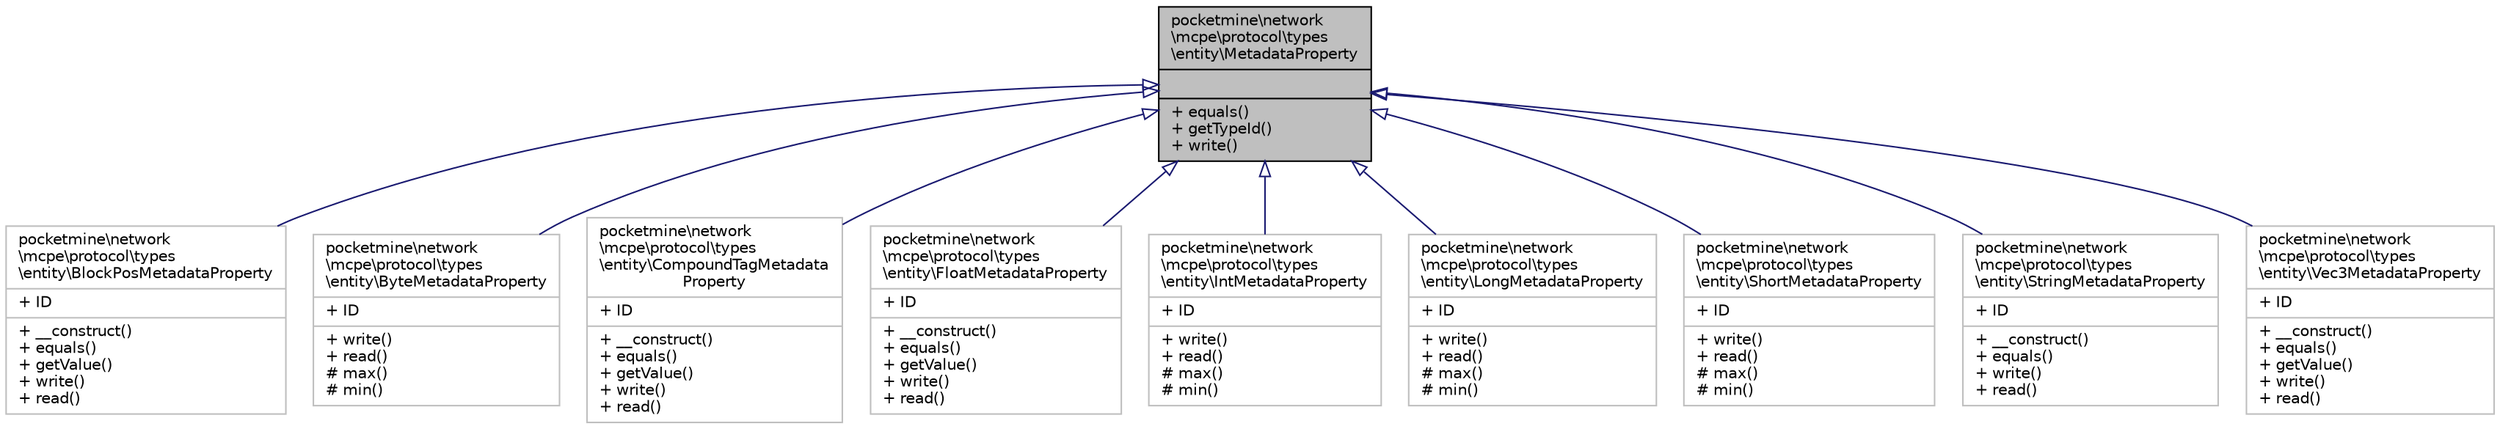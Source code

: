 digraph "pocketmine\network\mcpe\protocol\types\entity\MetadataProperty"
{
 // INTERACTIVE_SVG=YES
 // LATEX_PDF_SIZE
  edge [fontname="Helvetica",fontsize="10",labelfontname="Helvetica",labelfontsize="10"];
  node [fontname="Helvetica",fontsize="10",shape=record];
  Node1 [label="{pocketmine\\network\l\\mcpe\\protocol\\types\l\\entity\\MetadataProperty\n||+ equals()\l+ getTypeId()\l+ write()\l}",height=0.2,width=0.4,color="black", fillcolor="grey75", style="filled", fontcolor="black",tooltip=" "];
  Node1 -> Node2 [dir="back",color="midnightblue",fontsize="10",style="solid",arrowtail="onormal",fontname="Helvetica"];
  Node2 [label="{pocketmine\\network\l\\mcpe\\protocol\\types\l\\entity\\BlockPosMetadataProperty\n|+ ID\l|+ __construct()\l+ equals()\l+ getValue()\l+ write()\l+ read()\l}",height=0.2,width=0.4,color="grey75", fillcolor="white", style="filled",URL="$d0/db0/classpocketmine_1_1network_1_1mcpe_1_1protocol_1_1types_1_1entity_1_1_block_pos_metadata_property.html",tooltip=" "];
  Node1 -> Node3 [dir="back",color="midnightblue",fontsize="10",style="solid",arrowtail="onormal",fontname="Helvetica"];
  Node3 [label="{pocketmine\\network\l\\mcpe\\protocol\\types\l\\entity\\ByteMetadataProperty\n|+ ID\l|+ write()\l+ read()\l# max()\l# min()\l}",height=0.2,width=0.4,color="grey75", fillcolor="white", style="filled",URL="$d5/dc6/classpocketmine_1_1network_1_1mcpe_1_1protocol_1_1types_1_1entity_1_1_byte_metadata_property.html",tooltip=" "];
  Node1 -> Node4 [dir="back",color="midnightblue",fontsize="10",style="solid",arrowtail="onormal",fontname="Helvetica"];
  Node4 [label="{pocketmine\\network\l\\mcpe\\protocol\\types\l\\entity\\CompoundTagMetadata\lProperty\n|+ ID\l|+ __construct()\l+ equals()\l+ getValue()\l+ write()\l+ read()\l}",height=0.2,width=0.4,color="grey75", fillcolor="white", style="filled",URL="$df/d94/classpocketmine_1_1network_1_1mcpe_1_1protocol_1_1types_1_1entity_1_1_compound_tag_metadata_property.html",tooltip=" "];
  Node1 -> Node5 [dir="back",color="midnightblue",fontsize="10",style="solid",arrowtail="onormal",fontname="Helvetica"];
  Node5 [label="{pocketmine\\network\l\\mcpe\\protocol\\types\l\\entity\\FloatMetadataProperty\n|+ ID\l|+ __construct()\l+ equals()\l+ getValue()\l+ write()\l+ read()\l}",height=0.2,width=0.4,color="grey75", fillcolor="white", style="filled",URL="$d8/d60/classpocketmine_1_1network_1_1mcpe_1_1protocol_1_1types_1_1entity_1_1_float_metadata_property.html",tooltip=" "];
  Node1 -> Node6 [dir="back",color="midnightblue",fontsize="10",style="solid",arrowtail="onormal",fontname="Helvetica"];
  Node6 [label="{pocketmine\\network\l\\mcpe\\protocol\\types\l\\entity\\IntMetadataProperty\n|+ ID\l|+ write()\l+ read()\l# max()\l# min()\l}",height=0.2,width=0.4,color="grey75", fillcolor="white", style="filled",URL="$d0/da8/classpocketmine_1_1network_1_1mcpe_1_1protocol_1_1types_1_1entity_1_1_int_metadata_property.html",tooltip=" "];
  Node1 -> Node7 [dir="back",color="midnightblue",fontsize="10",style="solid",arrowtail="onormal",fontname="Helvetica"];
  Node7 [label="{pocketmine\\network\l\\mcpe\\protocol\\types\l\\entity\\LongMetadataProperty\n|+ ID\l|+ write()\l+ read()\l# max()\l# min()\l}",height=0.2,width=0.4,color="grey75", fillcolor="white", style="filled",URL="$d5/d92/classpocketmine_1_1network_1_1mcpe_1_1protocol_1_1types_1_1entity_1_1_long_metadata_property.html",tooltip=" "];
  Node1 -> Node8 [dir="back",color="midnightblue",fontsize="10",style="solid",arrowtail="onormal",fontname="Helvetica"];
  Node8 [label="{pocketmine\\network\l\\mcpe\\protocol\\types\l\\entity\\ShortMetadataProperty\n|+ ID\l|+ write()\l+ read()\l# max()\l# min()\l}",height=0.2,width=0.4,color="grey75", fillcolor="white", style="filled",URL="$d3/d52/classpocketmine_1_1network_1_1mcpe_1_1protocol_1_1types_1_1entity_1_1_short_metadata_property.html",tooltip=" "];
  Node1 -> Node9 [dir="back",color="midnightblue",fontsize="10",style="solid",arrowtail="onormal",fontname="Helvetica"];
  Node9 [label="{pocketmine\\network\l\\mcpe\\protocol\\types\l\\entity\\StringMetadataProperty\n|+ ID\l|+ __construct()\l+ equals()\l+ write()\l+ read()\l}",height=0.2,width=0.4,color="grey75", fillcolor="white", style="filled",URL="$da/d66/classpocketmine_1_1network_1_1mcpe_1_1protocol_1_1types_1_1entity_1_1_string_metadata_property.html",tooltip=" "];
  Node1 -> Node10 [dir="back",color="midnightblue",fontsize="10",style="solid",arrowtail="onormal",fontname="Helvetica"];
  Node10 [label="{pocketmine\\network\l\\mcpe\\protocol\\types\l\\entity\\Vec3MetadataProperty\n|+ ID\l|+ __construct()\l+ equals()\l+ getValue()\l+ write()\l+ read()\l}",height=0.2,width=0.4,color="grey75", fillcolor="white", style="filled",URL="$df/d8e/classpocketmine_1_1network_1_1mcpe_1_1protocol_1_1types_1_1entity_1_1_vec3_metadata_property.html",tooltip=" "];
}
